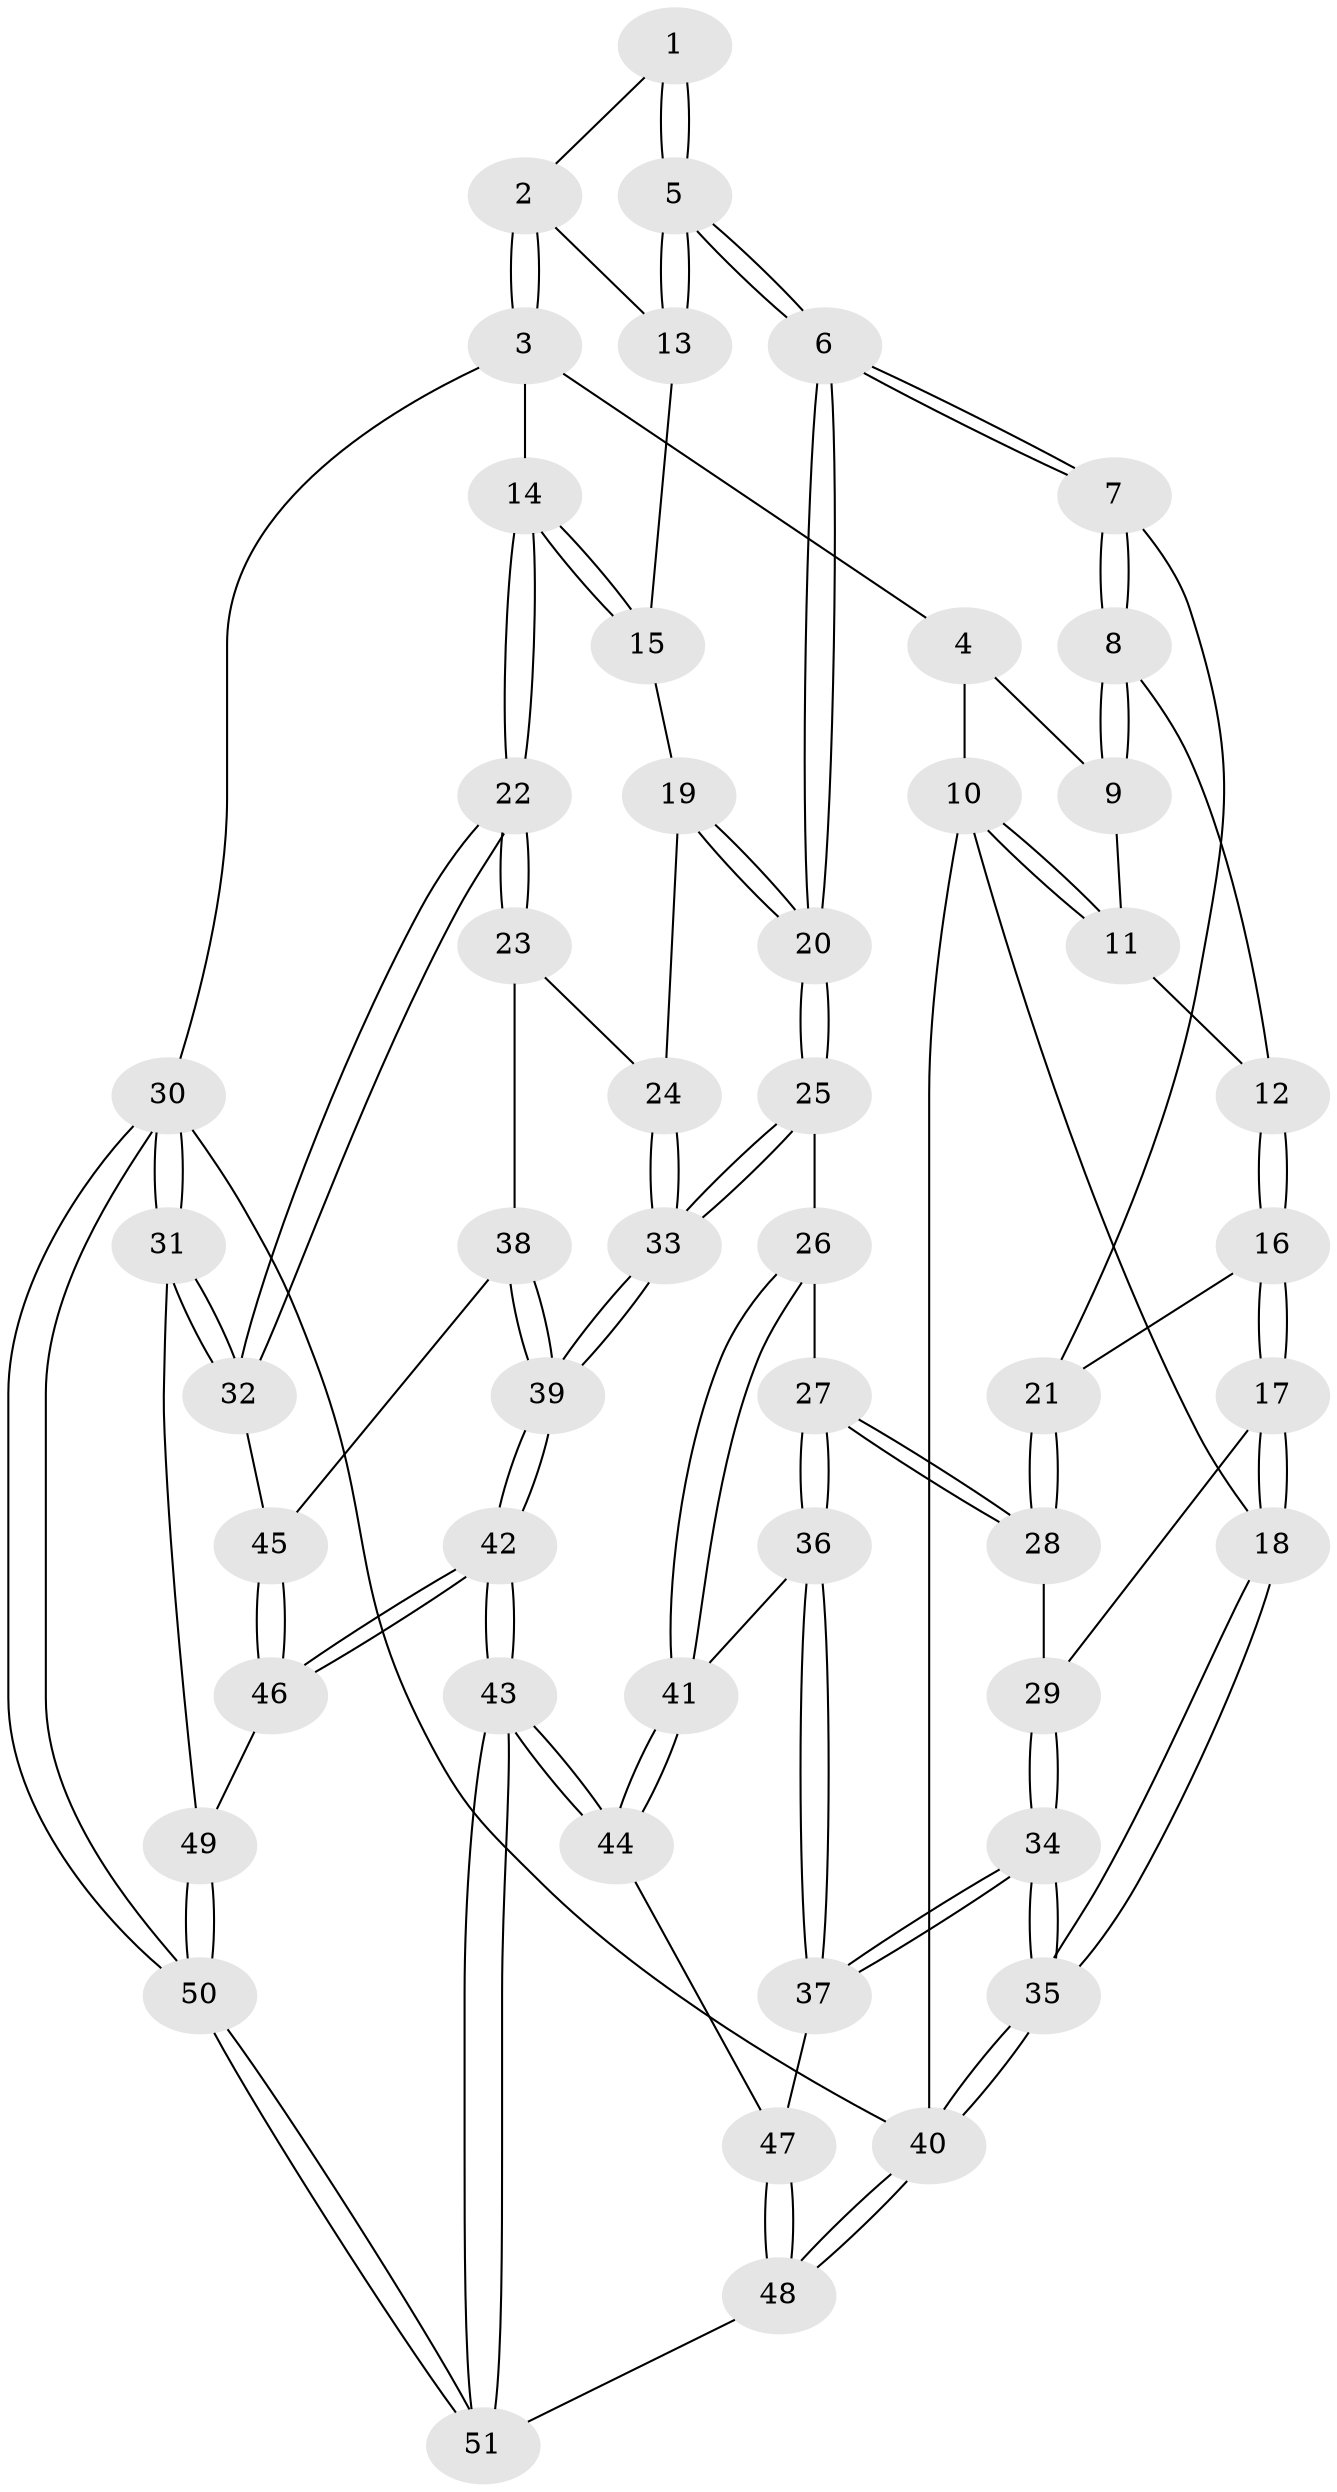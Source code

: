 // Generated by graph-tools (version 1.1) at 2025/38/03/09/25 02:38:21]
// undirected, 51 vertices, 124 edges
graph export_dot {
graph [start="1"]
  node [color=gray90,style=filled];
  1 [pos="+0.8418030516401028+0"];
  2 [pos="+1+0"];
  3 [pos="+1+0"];
  4 [pos="+0.36980724709588325+0"];
  5 [pos="+0.6316192052749945+0.24705169129862567"];
  6 [pos="+0.529959486036976+0.3210561395418558"];
  7 [pos="+0.48063948686984687+0.2917051420747531"];
  8 [pos="+0.42172380551887173+0.20494792449014865"];
  9 [pos="+0.36931366679738636+0"];
  10 [pos="+0+0.13656419518645244"];
  11 [pos="+0.09391083593512428+0.11731971999495752"];
  12 [pos="+0.17507557820171724+0.2710652737472674"];
  13 [pos="+0.7837332334887764+0.23169056482479347"];
  14 [pos="+1+0.22147859882099089"];
  15 [pos="+0.8525733995498865+0.308647553454079"];
  16 [pos="+0.09968484267335842+0.38741630333216726"];
  17 [pos="+0.06725121767258058+0.42363769686664055"];
  18 [pos="+0+0.4139605065316684"];
  19 [pos="+0.8218902374997387+0.36074374032588213"];
  20 [pos="+0.5683351072328686+0.3964562928332643"];
  21 [pos="+0.39810129684418555+0.3583837103560672"];
  22 [pos="+1+0.5414982420622959"];
  23 [pos="+0.9575899221386489+0.516366488940326"];
  24 [pos="+0.8817816882677935+0.4971017376059369"];
  25 [pos="+0.5863856870017006+0.4936904607027273"];
  26 [pos="+0.5181384144455381+0.5628003268767384"];
  27 [pos="+0.2899898088540488+0.5836729195094917"];
  28 [pos="+0.2501463519762572+0.5244915072064965"];
  29 [pos="+0.13993136208193604+0.49162671804825925"];
  30 [pos="+1+1"];
  31 [pos="+1+0.7932437965122067"];
  32 [pos="+1+0.6248157763723128"];
  33 [pos="+0.6726754002242108+0.5590576603898463"];
  34 [pos="+0.08899718801674356+0.8049422622585555"];
  35 [pos="+0+1"];
  36 [pos="+0.2840650570535833+0.6921728384024918"];
  37 [pos="+0.26506253821968107+0.7197952526824513"];
  38 [pos="+0.7909695189379347+0.6723595493184259"];
  39 [pos="+0.7148326986316371+0.6724680868996159"];
  40 [pos="+0+1"];
  41 [pos="+0.47071748817692083+0.7169416240265334"];
  42 [pos="+0.6931309962260022+0.8364397600256611"];
  43 [pos="+0.571368542055357+0.9806162480520452"];
  44 [pos="+0.52461229127281+0.8966945689286514"];
  45 [pos="+0.9401715128683247+0.7008971219247442"];
  46 [pos="+0.8339649053652337+0.8330608074344964"];
  47 [pos="+0.3118939952088995+0.7799836807297755"];
  48 [pos="+0.2778396312242892+1"];
  49 [pos="+0.841718361854165+0.8383737001194221"];
  50 [pos="+1+1"];
  51 [pos="+0.5510276593691165+1"];
  1 -- 2;
  1 -- 5;
  1 -- 5;
  2 -- 3;
  2 -- 3;
  2 -- 13;
  3 -- 4;
  3 -- 14;
  3 -- 30;
  4 -- 9;
  4 -- 10;
  5 -- 6;
  5 -- 6;
  5 -- 13;
  5 -- 13;
  6 -- 7;
  6 -- 7;
  6 -- 20;
  6 -- 20;
  7 -- 8;
  7 -- 8;
  7 -- 21;
  8 -- 9;
  8 -- 9;
  8 -- 12;
  9 -- 11;
  10 -- 11;
  10 -- 11;
  10 -- 18;
  10 -- 40;
  11 -- 12;
  12 -- 16;
  12 -- 16;
  13 -- 15;
  14 -- 15;
  14 -- 15;
  14 -- 22;
  14 -- 22;
  15 -- 19;
  16 -- 17;
  16 -- 17;
  16 -- 21;
  17 -- 18;
  17 -- 18;
  17 -- 29;
  18 -- 35;
  18 -- 35;
  19 -- 20;
  19 -- 20;
  19 -- 24;
  20 -- 25;
  20 -- 25;
  21 -- 28;
  21 -- 28;
  22 -- 23;
  22 -- 23;
  22 -- 32;
  22 -- 32;
  23 -- 24;
  23 -- 38;
  24 -- 33;
  24 -- 33;
  25 -- 26;
  25 -- 33;
  25 -- 33;
  26 -- 27;
  26 -- 41;
  26 -- 41;
  27 -- 28;
  27 -- 28;
  27 -- 36;
  27 -- 36;
  28 -- 29;
  29 -- 34;
  29 -- 34;
  30 -- 31;
  30 -- 31;
  30 -- 50;
  30 -- 50;
  30 -- 40;
  31 -- 32;
  31 -- 32;
  31 -- 49;
  32 -- 45;
  33 -- 39;
  33 -- 39;
  34 -- 35;
  34 -- 35;
  34 -- 37;
  34 -- 37;
  35 -- 40;
  35 -- 40;
  36 -- 37;
  36 -- 37;
  36 -- 41;
  37 -- 47;
  38 -- 39;
  38 -- 39;
  38 -- 45;
  39 -- 42;
  39 -- 42;
  40 -- 48;
  40 -- 48;
  41 -- 44;
  41 -- 44;
  42 -- 43;
  42 -- 43;
  42 -- 46;
  42 -- 46;
  43 -- 44;
  43 -- 44;
  43 -- 51;
  43 -- 51;
  44 -- 47;
  45 -- 46;
  45 -- 46;
  46 -- 49;
  47 -- 48;
  47 -- 48;
  48 -- 51;
  49 -- 50;
  49 -- 50;
  50 -- 51;
  50 -- 51;
}
